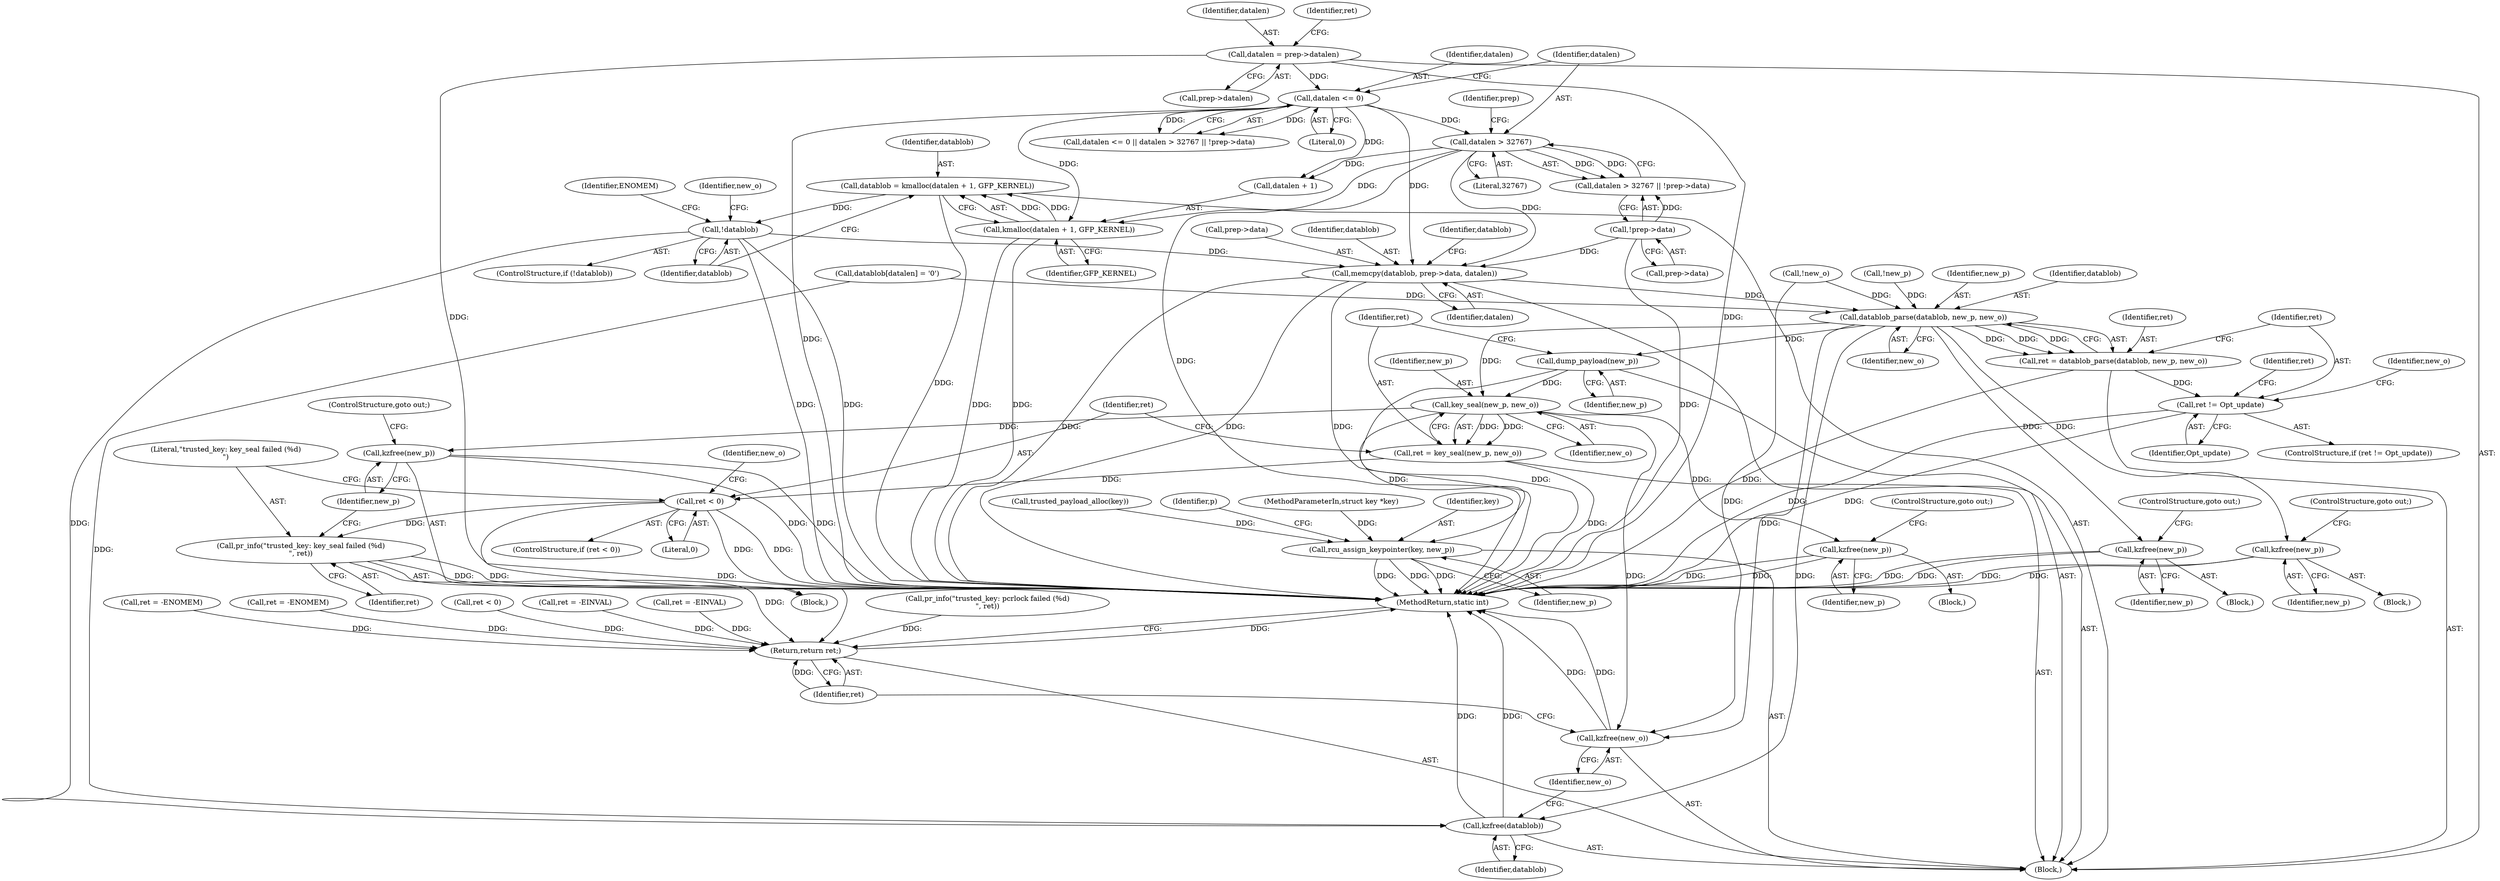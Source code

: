 digraph "0_linux_363b02dab09b3226f3bd1420dad9c72b79a42a76_16@API" {
"1000196" [label="(Call,memcpy(datablob, prep->data, datalen))"];
"1000166" [label="(Call,!datablob)"];
"1000158" [label="(Call,datablob = kmalloc(datalen + 1, GFP_KERNEL))"];
"1000160" [label="(Call,kmalloc(datalen + 1, GFP_KERNEL))"];
"1000148" [label="(Call,datalen > 32767)"];
"1000144" [label="(Call,datalen <= 0)"];
"1000109" [label="(Call,datalen = prep->datalen)"];
"1000151" [label="(Call,!prep->data)"];
"1000209" [label="(Call,datablob_parse(datablob, new_p, new_o))"];
"1000207" [label="(Call,ret = datablob_parse(datablob, new_p, new_o))"];
"1000214" [label="(Call,ret != Opt_update)"];
"1000222" [label="(Call,kzfree(new_p))"];
"1000235" [label="(Call,kzfree(new_p))"];
"1000264" [label="(Call,dump_payload(new_p))"];
"1000268" [label="(Call,key_seal(new_p, new_o))"];
"1000266" [label="(Call,ret = key_seal(new_p, new_o))"];
"1000272" [label="(Call,ret < 0)"];
"1000276" [label="(Call,pr_info(\"trusted_key: key_seal failed (%d)\n\", ret))"];
"1000318" [label="(Return,return ret;)"];
"1000279" [label="(Call,kzfree(new_p))"];
"1000301" [label="(Call,kzfree(new_p))"];
"1000304" [label="(Call,rcu_assign_keypointer(key, new_p))"];
"1000316" [label="(Call,kzfree(new_o))"];
"1000314" [label="(Call,kzfree(datablob))"];
"1000204" [label="(Identifier,datablob)"];
"1000104" [label="(Block,)"];
"1000110" [label="(Identifier,datalen)"];
"1000276" [label="(Call,pr_info(\"trusted_key: key_seal failed (%d)\n\", ret))"];
"1000172" [label="(Identifier,new_o)"];
"1000281" [label="(ControlStructure,goto out;)"];
"1000178" [label="(Call,ret = -ENOMEM)"];
"1000270" [label="(Identifier,new_o)"];
"1000268" [label="(Call,key_seal(new_p, new_o))"];
"1000196" [label="(Call,memcpy(datablob, prep->data, datalen))"];
"1000314" [label="(Call,kzfree(datablob))"];
"1000219" [label="(Identifier,ret)"];
"1000175" [label="(Call,!new_o)"];
"1000271" [label="(ControlStructure,if (ret < 0))"];
"1000198" [label="(Call,prep->data)"];
"1000215" [label="(Identifier,ret)"];
"1000150" [label="(Literal,32767)"];
"1000280" [label="(Identifier,new_p)"];
"1000212" [label="(Identifier,new_o)"];
"1000188" [label="(Call,!new_p)"];
"1000275" [label="(Block,)"];
"1000224" [label="(ControlStructure,goto out;)"];
"1000320" [label="(MethodReturn,static int)"];
"1000152" [label="(Call,prep->data)"];
"1000316" [label="(Call,kzfree(new_o))"];
"1000165" [label="(ControlStructure,if (!datablob))"];
"1000222" [label="(Call,kzfree(new_p))"];
"1000207" [label="(Call,ret = datablob_parse(datablob, new_p, new_o))"];
"1000279" [label="(Call,kzfree(new_p))"];
"1000151" [label="(Call,!prep->data)"];
"1000216" [label="(Identifier,Opt_update)"];
"1000148" [label="(Call,datalen > 32767)"];
"1000147" [label="(Call,datalen > 32767 || !prep->data)"];
"1000319" [label="(Identifier,ret)"];
"1000145" [label="(Identifier,datalen)"];
"1000146" [label="(Literal,0)"];
"1000161" [label="(Call,datalen + 1)"];
"1000304" [label="(Call,rcu_assign_keypointer(key, new_p))"];
"1000111" [label="(Call,prep->datalen)"];
"1000269" [label="(Identifier,new_p)"];
"1000273" [label="(Identifier,ret)"];
"1000149" [label="(Identifier,datalen)"];
"1000315" [label="(Identifier,datablob)"];
"1000267" [label="(Identifier,ret)"];
"1000297" [label="(Block,)"];
"1000191" [label="(Call,ret = -ENOMEM)"];
"1000278" [label="(Identifier,ret)"];
"1000318" [label="(Return,return ret;)"];
"1000153" [label="(Identifier,prep)"];
"1000228" [label="(Identifier,new_o)"];
"1000236" [label="(Identifier,new_p)"];
"1000230" [label="(Block,)"];
"1000277" [label="(Literal,\"trusted_key: key_seal failed (%d)\n\")"];
"1000294" [label="(Call,ret < 0)"];
"1000158" [label="(Call,datablob = kmalloc(datalen + 1, GFP_KERNEL))"];
"1000305" [label="(Identifier,key)"];
"1000274" [label="(Literal,0)"];
"1000218" [label="(Call,ret = -EINVAL)"];
"1000164" [label="(Identifier,GFP_KERNEL)"];
"1000266" [label="(Call,ret = key_seal(new_p, new_o))"];
"1000235" [label="(Call,kzfree(new_p))"];
"1000209" [label="(Call,datablob_parse(datablob, new_p, new_o))"];
"1000214" [label="(Call,ret != Opt_update)"];
"1000197" [label="(Identifier,datablob)"];
"1000144" [label="(Call,datalen <= 0)"];
"1000264" [label="(Call,dump_payload(new_p))"];
"1000117" [label="(Identifier,ret)"];
"1000166" [label="(Call,!datablob)"];
"1000272" [label="(Call,ret < 0)"];
"1000143" [label="(Call,datalen <= 0 || datalen > 32767 || !prep->data)"];
"1000170" [label="(Identifier,ENOMEM)"];
"1000306" [label="(Identifier,new_p)"];
"1000160" [label="(Call,kmalloc(datalen + 1, GFP_KERNEL))"];
"1000301" [label="(Call,kzfree(new_p))"];
"1000223" [label="(Identifier,new_p)"];
"1000208" [label="(Identifier,ret)"];
"1000185" [label="(Call,trusted_payload_alloc(key))"];
"1000211" [label="(Identifier,new_p)"];
"1000317" [label="(Identifier,new_o)"];
"1000231" [label="(Call,ret = -EINVAL)"];
"1000201" [label="(Identifier,datalen)"];
"1000298" [label="(Call,pr_info(\"trusted_key: pcrlock failed (%d)\n\", ret))"];
"1000265" [label="(Identifier,new_p)"];
"1000310" [label="(Identifier,p)"];
"1000303" [label="(ControlStructure,goto out;)"];
"1000202" [label="(Call,datablob[datalen] = '\0')"];
"1000284" [label="(Identifier,new_o)"];
"1000102" [label="(MethodParameterIn,struct key *key)"];
"1000210" [label="(Identifier,datablob)"];
"1000237" [label="(ControlStructure,goto out;)"];
"1000159" [label="(Identifier,datablob)"];
"1000213" [label="(ControlStructure,if (ret != Opt_update))"];
"1000109" [label="(Call,datalen = prep->datalen)"];
"1000217" [label="(Block,)"];
"1000302" [label="(Identifier,new_p)"];
"1000167" [label="(Identifier,datablob)"];
"1000196" -> "1000104"  [label="AST: "];
"1000196" -> "1000201"  [label="CFG: "];
"1000197" -> "1000196"  [label="AST: "];
"1000198" -> "1000196"  [label="AST: "];
"1000201" -> "1000196"  [label="AST: "];
"1000204" -> "1000196"  [label="CFG: "];
"1000196" -> "1000320"  [label="DDG: "];
"1000196" -> "1000320"  [label="DDG: "];
"1000196" -> "1000320"  [label="DDG: "];
"1000166" -> "1000196"  [label="DDG: "];
"1000151" -> "1000196"  [label="DDG: "];
"1000148" -> "1000196"  [label="DDG: "];
"1000144" -> "1000196"  [label="DDG: "];
"1000196" -> "1000209"  [label="DDG: "];
"1000166" -> "1000165"  [label="AST: "];
"1000166" -> "1000167"  [label="CFG: "];
"1000167" -> "1000166"  [label="AST: "];
"1000170" -> "1000166"  [label="CFG: "];
"1000172" -> "1000166"  [label="CFG: "];
"1000166" -> "1000320"  [label="DDG: "];
"1000166" -> "1000320"  [label="DDG: "];
"1000158" -> "1000166"  [label="DDG: "];
"1000166" -> "1000314"  [label="DDG: "];
"1000158" -> "1000104"  [label="AST: "];
"1000158" -> "1000160"  [label="CFG: "];
"1000159" -> "1000158"  [label="AST: "];
"1000160" -> "1000158"  [label="AST: "];
"1000167" -> "1000158"  [label="CFG: "];
"1000158" -> "1000320"  [label="DDG: "];
"1000160" -> "1000158"  [label="DDG: "];
"1000160" -> "1000158"  [label="DDG: "];
"1000160" -> "1000164"  [label="CFG: "];
"1000161" -> "1000160"  [label="AST: "];
"1000164" -> "1000160"  [label="AST: "];
"1000160" -> "1000320"  [label="DDG: "];
"1000160" -> "1000320"  [label="DDG: "];
"1000148" -> "1000160"  [label="DDG: "];
"1000144" -> "1000160"  [label="DDG: "];
"1000148" -> "1000147"  [label="AST: "];
"1000148" -> "1000150"  [label="CFG: "];
"1000149" -> "1000148"  [label="AST: "];
"1000150" -> "1000148"  [label="AST: "];
"1000153" -> "1000148"  [label="CFG: "];
"1000147" -> "1000148"  [label="CFG: "];
"1000148" -> "1000320"  [label="DDG: "];
"1000148" -> "1000147"  [label="DDG: "];
"1000148" -> "1000147"  [label="DDG: "];
"1000144" -> "1000148"  [label="DDG: "];
"1000148" -> "1000161"  [label="DDG: "];
"1000144" -> "1000143"  [label="AST: "];
"1000144" -> "1000146"  [label="CFG: "];
"1000145" -> "1000144"  [label="AST: "];
"1000146" -> "1000144"  [label="AST: "];
"1000149" -> "1000144"  [label="CFG: "];
"1000143" -> "1000144"  [label="CFG: "];
"1000144" -> "1000320"  [label="DDG: "];
"1000144" -> "1000143"  [label="DDG: "];
"1000144" -> "1000143"  [label="DDG: "];
"1000109" -> "1000144"  [label="DDG: "];
"1000144" -> "1000161"  [label="DDG: "];
"1000109" -> "1000104"  [label="AST: "];
"1000109" -> "1000111"  [label="CFG: "];
"1000110" -> "1000109"  [label="AST: "];
"1000111" -> "1000109"  [label="AST: "];
"1000117" -> "1000109"  [label="CFG: "];
"1000109" -> "1000320"  [label="DDG: "];
"1000109" -> "1000320"  [label="DDG: "];
"1000151" -> "1000147"  [label="AST: "];
"1000151" -> "1000152"  [label="CFG: "];
"1000152" -> "1000151"  [label="AST: "];
"1000147" -> "1000151"  [label="CFG: "];
"1000151" -> "1000320"  [label="DDG: "];
"1000151" -> "1000147"  [label="DDG: "];
"1000209" -> "1000207"  [label="AST: "];
"1000209" -> "1000212"  [label="CFG: "];
"1000210" -> "1000209"  [label="AST: "];
"1000211" -> "1000209"  [label="AST: "];
"1000212" -> "1000209"  [label="AST: "];
"1000207" -> "1000209"  [label="CFG: "];
"1000209" -> "1000207"  [label="DDG: "];
"1000209" -> "1000207"  [label="DDG: "];
"1000209" -> "1000207"  [label="DDG: "];
"1000202" -> "1000209"  [label="DDG: "];
"1000188" -> "1000209"  [label="DDG: "];
"1000175" -> "1000209"  [label="DDG: "];
"1000209" -> "1000222"  [label="DDG: "];
"1000209" -> "1000235"  [label="DDG: "];
"1000209" -> "1000264"  [label="DDG: "];
"1000209" -> "1000268"  [label="DDG: "];
"1000209" -> "1000314"  [label="DDG: "];
"1000209" -> "1000316"  [label="DDG: "];
"1000207" -> "1000104"  [label="AST: "];
"1000208" -> "1000207"  [label="AST: "];
"1000215" -> "1000207"  [label="CFG: "];
"1000207" -> "1000320"  [label="DDG: "];
"1000207" -> "1000214"  [label="DDG: "];
"1000214" -> "1000213"  [label="AST: "];
"1000214" -> "1000216"  [label="CFG: "];
"1000215" -> "1000214"  [label="AST: "];
"1000216" -> "1000214"  [label="AST: "];
"1000219" -> "1000214"  [label="CFG: "];
"1000228" -> "1000214"  [label="CFG: "];
"1000214" -> "1000320"  [label="DDG: "];
"1000214" -> "1000320"  [label="DDG: "];
"1000222" -> "1000217"  [label="AST: "];
"1000222" -> "1000223"  [label="CFG: "];
"1000223" -> "1000222"  [label="AST: "];
"1000224" -> "1000222"  [label="CFG: "];
"1000222" -> "1000320"  [label="DDG: "];
"1000222" -> "1000320"  [label="DDG: "];
"1000235" -> "1000230"  [label="AST: "];
"1000235" -> "1000236"  [label="CFG: "];
"1000236" -> "1000235"  [label="AST: "];
"1000237" -> "1000235"  [label="CFG: "];
"1000235" -> "1000320"  [label="DDG: "];
"1000235" -> "1000320"  [label="DDG: "];
"1000264" -> "1000104"  [label="AST: "];
"1000264" -> "1000265"  [label="CFG: "];
"1000265" -> "1000264"  [label="AST: "];
"1000267" -> "1000264"  [label="CFG: "];
"1000264" -> "1000320"  [label="DDG: "];
"1000264" -> "1000268"  [label="DDG: "];
"1000268" -> "1000266"  [label="AST: "];
"1000268" -> "1000270"  [label="CFG: "];
"1000269" -> "1000268"  [label="AST: "];
"1000270" -> "1000268"  [label="AST: "];
"1000266" -> "1000268"  [label="CFG: "];
"1000268" -> "1000266"  [label="DDG: "];
"1000268" -> "1000266"  [label="DDG: "];
"1000268" -> "1000279"  [label="DDG: "];
"1000268" -> "1000301"  [label="DDG: "];
"1000268" -> "1000304"  [label="DDG: "];
"1000268" -> "1000316"  [label="DDG: "];
"1000266" -> "1000104"  [label="AST: "];
"1000267" -> "1000266"  [label="AST: "];
"1000273" -> "1000266"  [label="CFG: "];
"1000266" -> "1000320"  [label="DDG: "];
"1000266" -> "1000272"  [label="DDG: "];
"1000272" -> "1000271"  [label="AST: "];
"1000272" -> "1000274"  [label="CFG: "];
"1000273" -> "1000272"  [label="AST: "];
"1000274" -> "1000272"  [label="AST: "];
"1000277" -> "1000272"  [label="CFG: "];
"1000284" -> "1000272"  [label="CFG: "];
"1000272" -> "1000320"  [label="DDG: "];
"1000272" -> "1000320"  [label="DDG: "];
"1000272" -> "1000276"  [label="DDG: "];
"1000272" -> "1000318"  [label="DDG: "];
"1000276" -> "1000275"  [label="AST: "];
"1000276" -> "1000278"  [label="CFG: "];
"1000277" -> "1000276"  [label="AST: "];
"1000278" -> "1000276"  [label="AST: "];
"1000280" -> "1000276"  [label="CFG: "];
"1000276" -> "1000320"  [label="DDG: "];
"1000276" -> "1000320"  [label="DDG: "];
"1000276" -> "1000318"  [label="DDG: "];
"1000318" -> "1000104"  [label="AST: "];
"1000318" -> "1000319"  [label="CFG: "];
"1000319" -> "1000318"  [label="AST: "];
"1000320" -> "1000318"  [label="CFG: "];
"1000318" -> "1000320"  [label="DDG: "];
"1000319" -> "1000318"  [label="DDG: "];
"1000178" -> "1000318"  [label="DDG: "];
"1000218" -> "1000318"  [label="DDG: "];
"1000298" -> "1000318"  [label="DDG: "];
"1000191" -> "1000318"  [label="DDG: "];
"1000294" -> "1000318"  [label="DDG: "];
"1000231" -> "1000318"  [label="DDG: "];
"1000279" -> "1000275"  [label="AST: "];
"1000279" -> "1000280"  [label="CFG: "];
"1000280" -> "1000279"  [label="AST: "];
"1000281" -> "1000279"  [label="CFG: "];
"1000279" -> "1000320"  [label="DDG: "];
"1000279" -> "1000320"  [label="DDG: "];
"1000301" -> "1000297"  [label="AST: "];
"1000301" -> "1000302"  [label="CFG: "];
"1000302" -> "1000301"  [label="AST: "];
"1000303" -> "1000301"  [label="CFG: "];
"1000301" -> "1000320"  [label="DDG: "];
"1000301" -> "1000320"  [label="DDG: "];
"1000304" -> "1000104"  [label="AST: "];
"1000304" -> "1000306"  [label="CFG: "];
"1000305" -> "1000304"  [label="AST: "];
"1000306" -> "1000304"  [label="AST: "];
"1000310" -> "1000304"  [label="CFG: "];
"1000304" -> "1000320"  [label="DDG: "];
"1000304" -> "1000320"  [label="DDG: "];
"1000304" -> "1000320"  [label="DDG: "];
"1000185" -> "1000304"  [label="DDG: "];
"1000102" -> "1000304"  [label="DDG: "];
"1000316" -> "1000104"  [label="AST: "];
"1000316" -> "1000317"  [label="CFG: "];
"1000317" -> "1000316"  [label="AST: "];
"1000319" -> "1000316"  [label="CFG: "];
"1000316" -> "1000320"  [label="DDG: "];
"1000316" -> "1000320"  [label="DDG: "];
"1000175" -> "1000316"  [label="DDG: "];
"1000314" -> "1000104"  [label="AST: "];
"1000314" -> "1000315"  [label="CFG: "];
"1000315" -> "1000314"  [label="AST: "];
"1000317" -> "1000314"  [label="CFG: "];
"1000314" -> "1000320"  [label="DDG: "];
"1000314" -> "1000320"  [label="DDG: "];
"1000202" -> "1000314"  [label="DDG: "];
}
